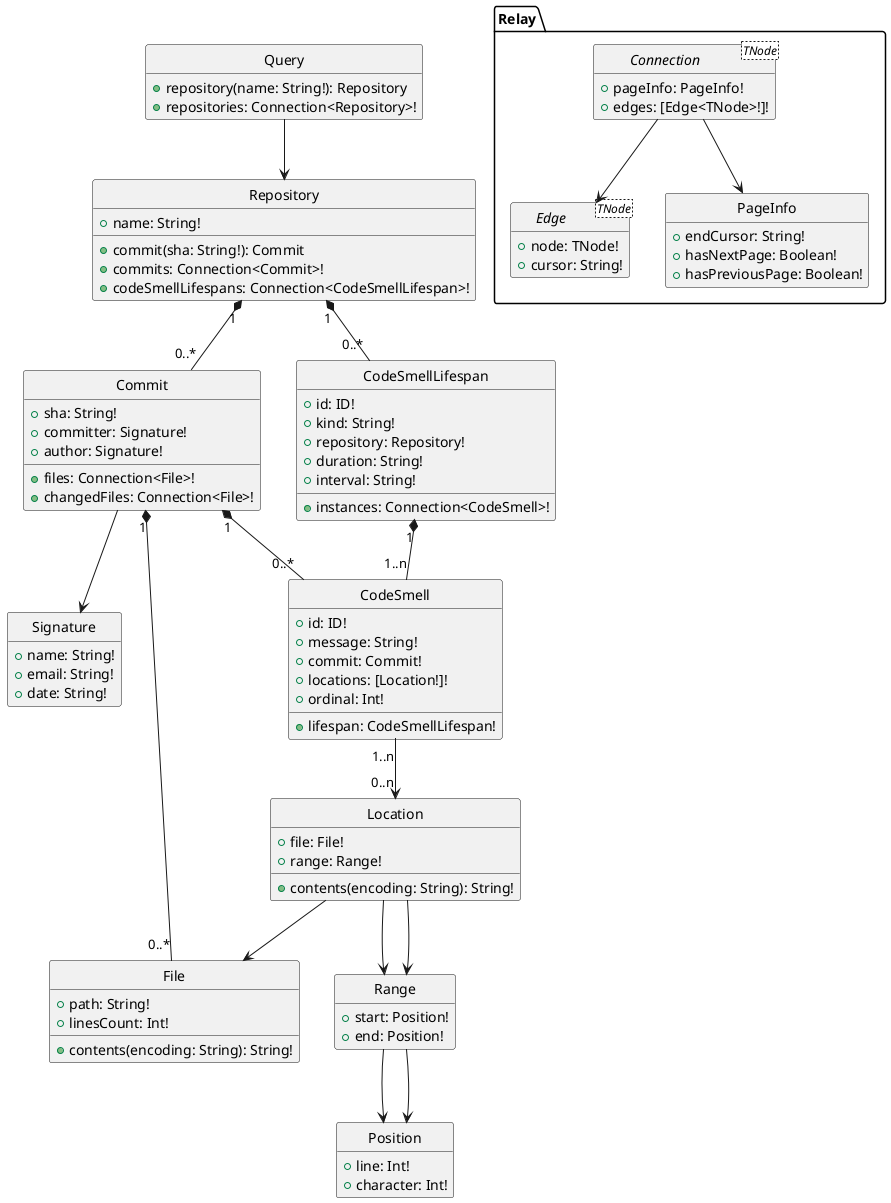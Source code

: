 @startuml GraphQL
hide circle
hide empty members

class Query {
  {method} +repository(name: String!): Repository
  {method} +repositories: Connection<Repository>!
}
Query --> Repository

class Repository {
  +name: String!
  {method} +commit(sha: String!): Commit
  {method} +commits: Connection<Commit>!
  {method} +codeSmellLifespans: Connection<CodeSmellLifespan>!
}
Repository "1" *-- "0..*" Commit
Repository "1" *-- "0..*" CodeSmellLifespan

class Commit {
  +sha: String!
  +committer: Signature!
  +author: Signature!
  {method} +files: Connection<File>!
  {method} +changedFiles: Connection<File>!
}
Commit --> Signature
Commit "1" *-- "0..*" CodeSmell
Commit "1" *-- "0..*" File

class Signature {
  +name: String!
  +email: String!
  +date: String!
}

class CodeSmell {
  +id: ID!
  +message: String!
  +commit: Commit!
  +locations: [Location!]!
  +ordinal: Int!
  {method} +lifespan: CodeSmellLifespan!
}
CodeSmell "1..n" --> "0..n" Location

class Location {
  +file: File!
  +range: Range!
  +contents(encoding: String): String!
}
Location --> Range
Location --> Range
Location --> File
class Range {
  +start: Position!
  +end: Position!
}
Range --> Position
Range --> Position
class Position {
  +line: Int!
  +character: Int!
}

class CodeSmellLifespan {
  +id: ID!
  +kind: String!
  +repository: Repository!
  +duration: String!
  +interval: String!
  {method} +instances: Connection<CodeSmell>!
}
CodeSmellLifespan "1" *-- "1..n" CodeSmell

class File {
  +path: String!
  +linesCount: Int!
  +contents(encoding: String): String!
}

namespace Relay {
  interface Connection<TNode> {
    +pageInfo: PageInfo!
    +edges: [Edge<TNode>!]!
  }
  Connection --> Edge
  Connection --> PageInfo
  class PageInfo {
    +endCursor: String!
    +hasNextPage: Boolean!
    +hasPreviousPage: Boolean!
  }
  interface Edge<TNode> {
    +node: TNode!
    +cursor: String!
  }
}
@enduml
